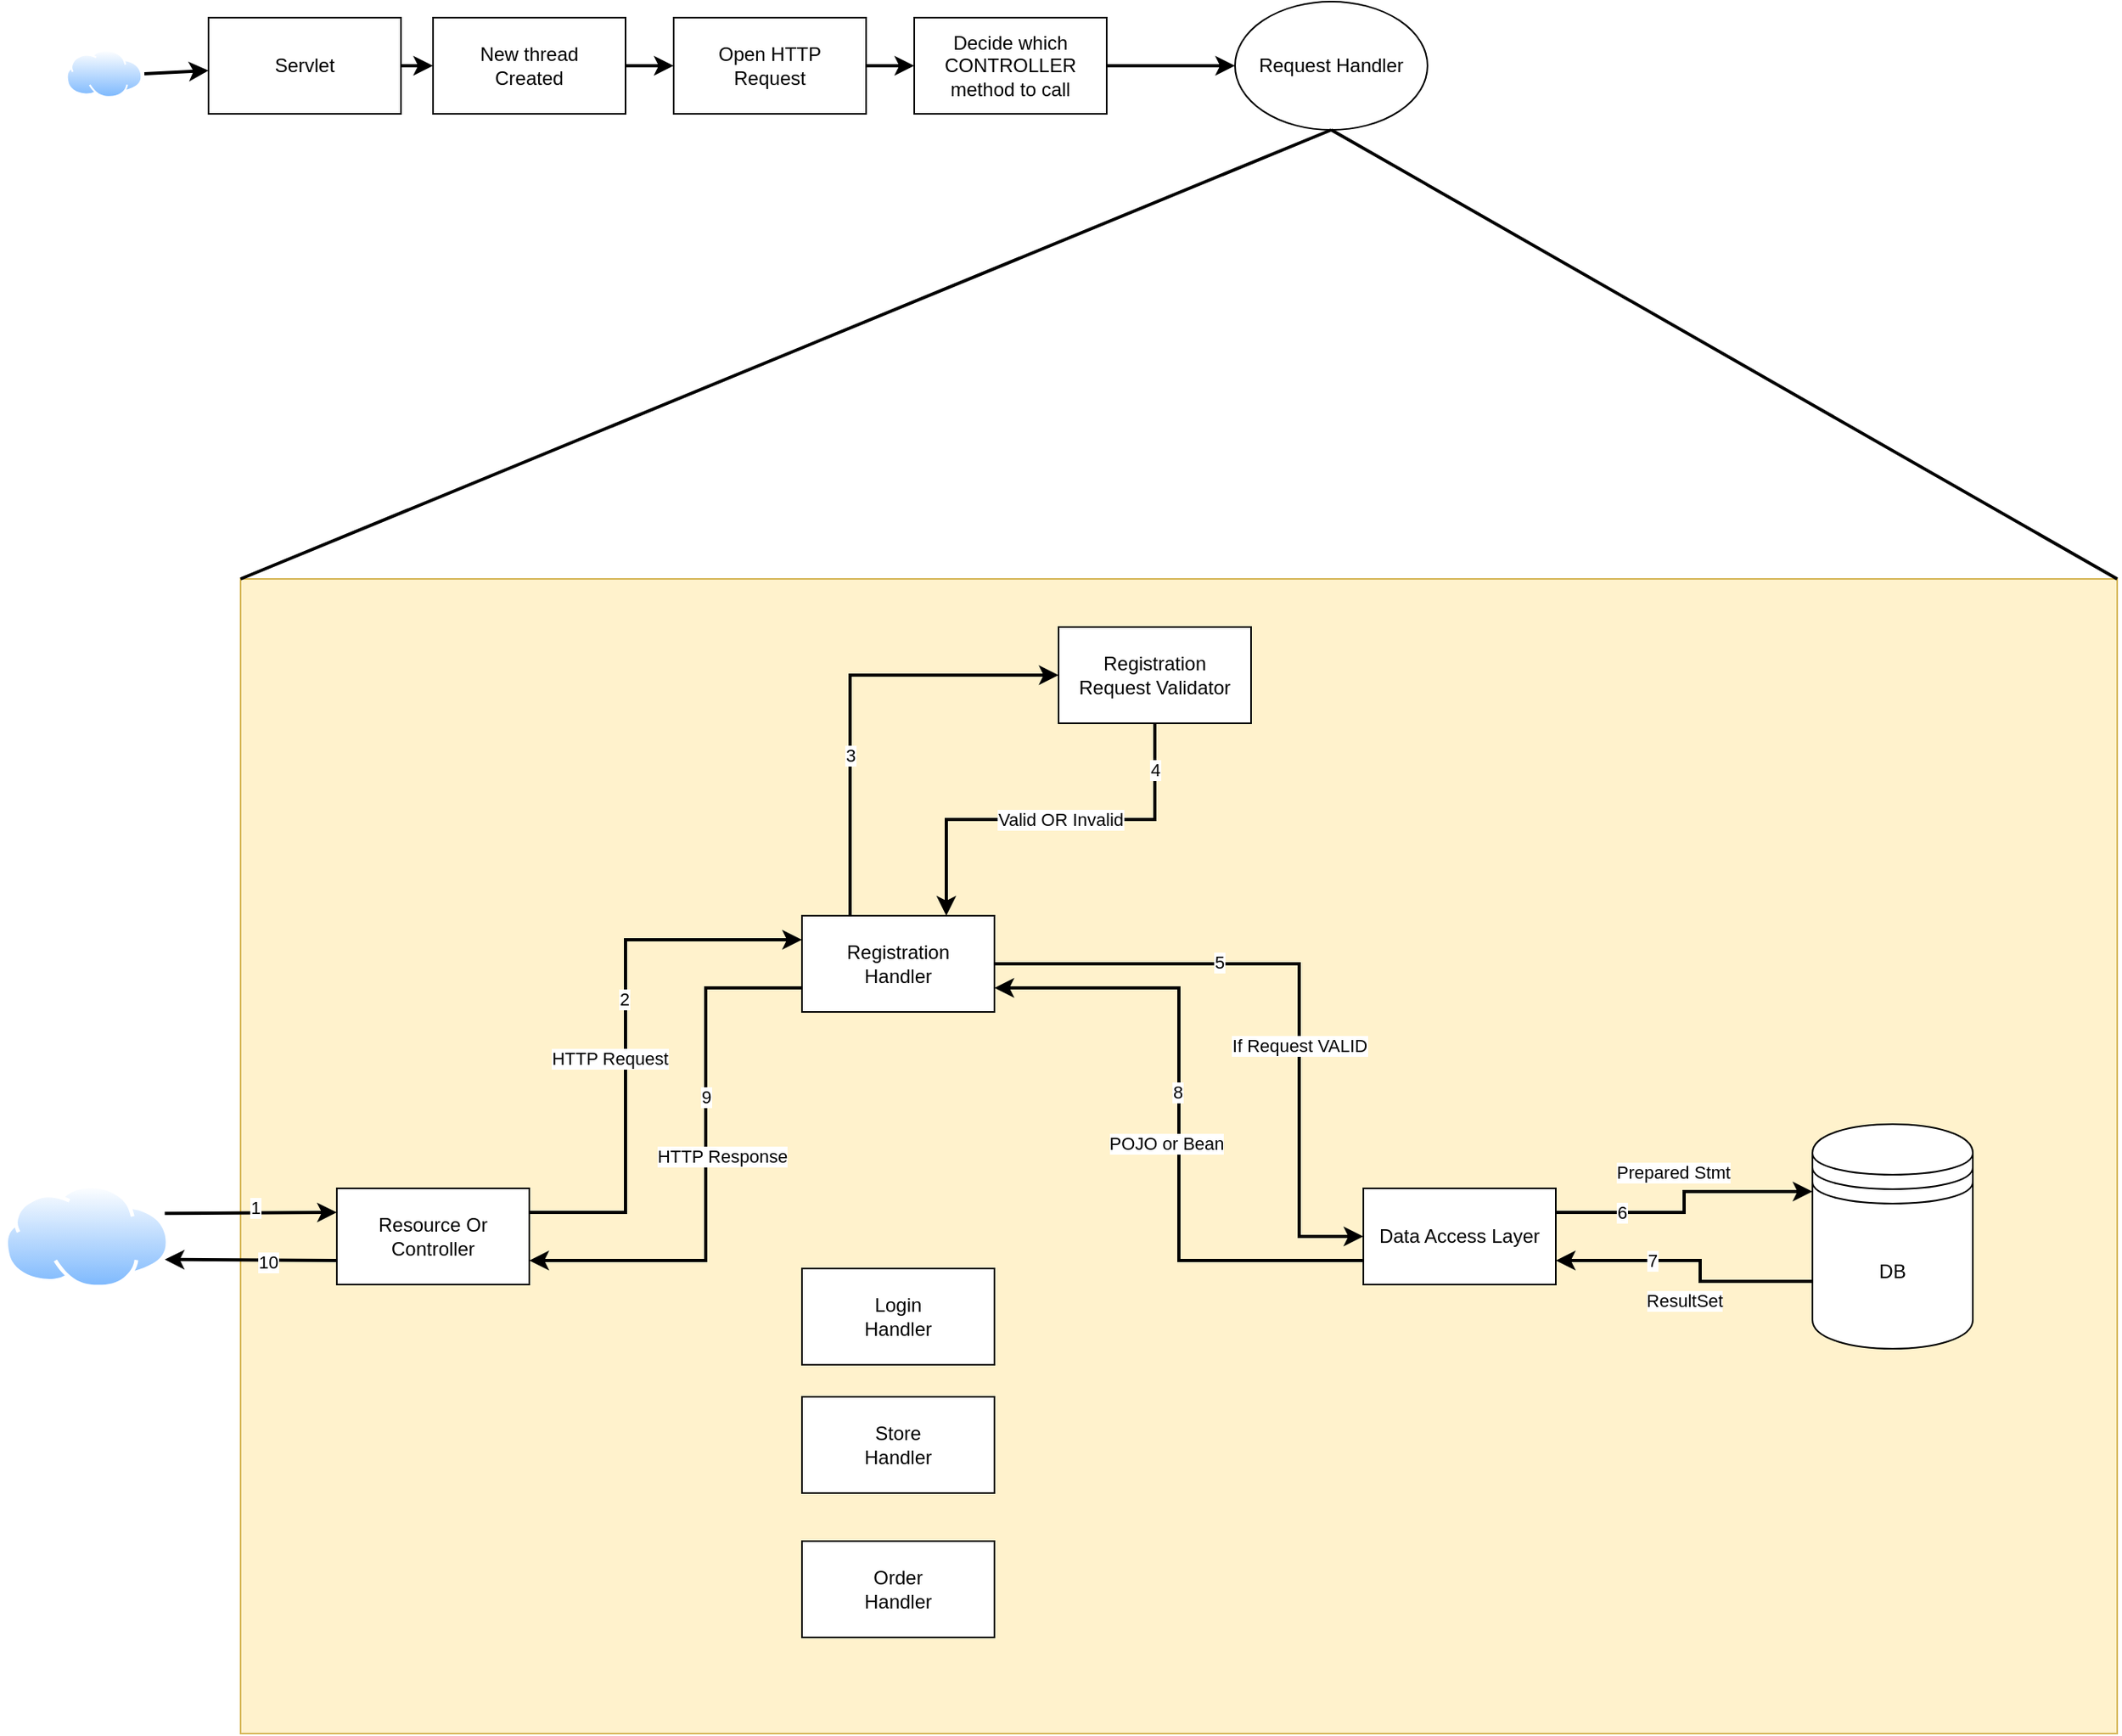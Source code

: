 <mxfile version="19.0.0" type="github">
  <diagram id="fOvkwaYnufU0YdgCZuCn" name="Page-1">
    <mxGraphModel dx="1414" dy="1053" grid="1" gridSize="10" guides="1" tooltips="1" connect="1" arrows="1" fold="1" page="1" pageScale="1" pageWidth="1920" pageHeight="1200" background="#FFFFFF" math="0" shadow="0">
      <root>
        <mxCell id="0" />
        <mxCell id="1" parent="0" />
        <mxCell id="Sc1rqUHGPMf288mBVmfR-71" value="" style="rounded=0;whiteSpace=wrap;html=1;fillColor=#fff2cc;strokeColor=#d6b656;" vertex="1" parent="1">
          <mxGeometry x="170" y="460" width="1170" height="720" as="geometry" />
        </mxCell>
        <mxCell id="Sc1rqUHGPMf288mBVmfR-1" value="Servlet" style="rounded=0;whiteSpace=wrap;html=1;" vertex="1" parent="1">
          <mxGeometry x="150" y="110" width="120" height="60" as="geometry" />
        </mxCell>
        <mxCell id="Sc1rqUHGPMf288mBVmfR-2" value="" style="aspect=fixed;perimeter=ellipsePerimeter;html=1;align=center;shadow=0;dashed=0;spacingTop=3;image;image=img/lib/active_directory/internet_cloud.svg;" vertex="1" parent="1">
          <mxGeometry x="60" y="130" width="50" height="30" as="geometry" />
        </mxCell>
        <mxCell id="Sc1rqUHGPMf288mBVmfR-5" value="New thread &lt;br&gt;Created" style="rounded=0;whiteSpace=wrap;html=1;" vertex="1" parent="1">
          <mxGeometry x="290" y="110" width="120" height="60" as="geometry" />
        </mxCell>
        <mxCell id="Sc1rqUHGPMf288mBVmfR-6" value="Open HTTP &lt;br&gt;Request" style="rounded=0;whiteSpace=wrap;html=1;" vertex="1" parent="1">
          <mxGeometry x="440" y="110" width="120" height="60" as="geometry" />
        </mxCell>
        <mxCell id="Sc1rqUHGPMf288mBVmfR-7" value="Decide which CONTROLLER method to call" style="rounded=0;whiteSpace=wrap;html=1;" vertex="1" parent="1">
          <mxGeometry x="590" y="110" width="120" height="60" as="geometry" />
        </mxCell>
        <mxCell id="Sc1rqUHGPMf288mBVmfR-10" value="Resource Or Controller" style="rounded=0;whiteSpace=wrap;html=1;" vertex="1" parent="1">
          <mxGeometry x="230" y="840" width="120" height="60" as="geometry" />
        </mxCell>
        <mxCell id="Sc1rqUHGPMf288mBVmfR-11" value="Registration &lt;br&gt;Handler" style="rounded=0;whiteSpace=wrap;html=1;" vertex="1" parent="1">
          <mxGeometry x="520" y="670" width="120" height="60" as="geometry" />
        </mxCell>
        <mxCell id="Sc1rqUHGPMf288mBVmfR-12" value="Login&lt;br&gt;Handler" style="rounded=0;whiteSpace=wrap;html=1;" vertex="1" parent="1">
          <mxGeometry x="520" y="890" width="120" height="60" as="geometry" />
        </mxCell>
        <mxCell id="Sc1rqUHGPMf288mBVmfR-13" value="Store&lt;br&gt;Handler" style="rounded=0;whiteSpace=wrap;html=1;" vertex="1" parent="1">
          <mxGeometry x="520" y="970" width="120" height="60" as="geometry" />
        </mxCell>
        <mxCell id="Sc1rqUHGPMf288mBVmfR-15" value="Order&lt;br&gt;Handler" style="rounded=0;whiteSpace=wrap;html=1;" vertex="1" parent="1">
          <mxGeometry x="520" y="1060" width="120" height="60" as="geometry" />
        </mxCell>
        <mxCell id="Sc1rqUHGPMf288mBVmfR-22" value="Data Access Layer" style="rounded=0;whiteSpace=wrap;html=1;" vertex="1" parent="1">
          <mxGeometry x="870" y="840" width="120" height="60" as="geometry" />
        </mxCell>
        <mxCell id="Sc1rqUHGPMf288mBVmfR-24" value="DB" style="shape=datastore;whiteSpace=wrap;html=1;" vertex="1" parent="1">
          <mxGeometry x="1150" y="800" width="100" height="140" as="geometry" />
        </mxCell>
        <mxCell id="Sc1rqUHGPMf288mBVmfR-25" value="" style="endArrow=classic;html=1;rounded=0;exitX=0;exitY=0.75;exitDx=0;exitDy=0;entryX=1;entryY=0.75;entryDx=0;entryDy=0;strokeWidth=2;" edge="1" parent="1" source="Sc1rqUHGPMf288mBVmfR-10" target="Sc1rqUHGPMf288mBVmfR-26">
          <mxGeometry width="50" height="50" relative="1" as="geometry">
            <mxPoint x="248.33" y="682.5" as="sourcePoint" />
            <mxPoint x="360" y="490" as="targetPoint" />
          </mxGeometry>
        </mxCell>
        <mxCell id="Sc1rqUHGPMf288mBVmfR-59" value="10" style="edgeLabel;html=1;align=center;verticalAlign=middle;resizable=0;points=[];" vertex="1" connectable="0" parent="Sc1rqUHGPMf288mBVmfR-25">
          <mxGeometry x="-0.198" y="1" relative="1" as="geometry">
            <mxPoint as="offset" />
          </mxGeometry>
        </mxCell>
        <mxCell id="Sc1rqUHGPMf288mBVmfR-26" value="" style="aspect=fixed;perimeter=ellipsePerimeter;html=1;align=center;shadow=0;dashed=0;spacingTop=3;image;image=img/lib/active_directory/internet_cloud.svg;" vertex="1" parent="1">
          <mxGeometry x="20" y="837.5" width="108.33" height="65" as="geometry" />
        </mxCell>
        <mxCell id="Sc1rqUHGPMf288mBVmfR-28" value="" style="endArrow=classic;html=1;rounded=0;exitX=1;exitY=0.5;exitDx=0;exitDy=0;entryX=0;entryY=0.5;entryDx=0;entryDy=0;edgeStyle=orthogonalEdgeStyle;startArrow=none;startFill=0;strokeWidth=2;" edge="1" parent="1" source="Sc1rqUHGPMf288mBVmfR-11" target="Sc1rqUHGPMf288mBVmfR-22">
          <mxGeometry width="50" height="50" relative="1" as="geometry">
            <mxPoint x="280" y="570" as="sourcePoint" />
            <mxPoint x="330" y="520" as="targetPoint" />
            <Array as="points">
              <mxPoint x="830" y="700" />
              <mxPoint x="830" y="870" />
            </Array>
          </mxGeometry>
        </mxCell>
        <mxCell id="Sc1rqUHGPMf288mBVmfR-34" value="If Request VALID" style="edgeLabel;html=1;align=center;verticalAlign=middle;resizable=0;points=[];" vertex="1" connectable="0" parent="Sc1rqUHGPMf288mBVmfR-28">
          <mxGeometry x="0.052" y="3" relative="1" as="geometry">
            <mxPoint x="-3" y="30" as="offset" />
          </mxGeometry>
        </mxCell>
        <mxCell id="Sc1rqUHGPMf288mBVmfR-55" value="5" style="edgeLabel;html=1;align=center;verticalAlign=middle;resizable=0;points=[];" vertex="1" connectable="0" parent="Sc1rqUHGPMf288mBVmfR-28">
          <mxGeometry x="-0.3" y="1" relative="1" as="geometry">
            <mxPoint as="offset" />
          </mxGeometry>
        </mxCell>
        <mxCell id="Sc1rqUHGPMf288mBVmfR-29" value="" style="endArrow=classic;html=1;rounded=0;exitX=1;exitY=0.25;exitDx=0;exitDy=0;entryX=0;entryY=0.25;entryDx=0;entryDy=0;edgeStyle=orthogonalEdgeStyle;startArrow=none;startFill=0;strokeWidth=2;" edge="1" parent="1" source="Sc1rqUHGPMf288mBVmfR-10" target="Sc1rqUHGPMf288mBVmfR-11">
          <mxGeometry width="50" height="50" relative="1" as="geometry">
            <mxPoint x="290" y="580" as="sourcePoint" />
            <mxPoint x="340" y="530" as="targetPoint" />
            <Array as="points">
              <mxPoint x="410" y="855" />
              <mxPoint x="410" y="685" />
            </Array>
          </mxGeometry>
        </mxCell>
        <mxCell id="Sc1rqUHGPMf288mBVmfR-44" value="HTTP Request" style="edgeLabel;html=1;align=center;verticalAlign=middle;resizable=0;points=[];" vertex="1" connectable="0" parent="Sc1rqUHGPMf288mBVmfR-29">
          <mxGeometry x="-0.175" y="-2" relative="1" as="geometry">
            <mxPoint x="-12" y="-16" as="offset" />
          </mxGeometry>
        </mxCell>
        <mxCell id="Sc1rqUHGPMf288mBVmfR-52" value="2" style="edgeLabel;html=1;align=center;verticalAlign=middle;resizable=0;points=[];" vertex="1" connectable="0" parent="Sc1rqUHGPMf288mBVmfR-29">
          <mxGeometry x="0.135" y="1" relative="1" as="geometry">
            <mxPoint as="offset" />
          </mxGeometry>
        </mxCell>
        <mxCell id="Sc1rqUHGPMf288mBVmfR-30" value="" style="endArrow=classic;html=1;rounded=0;exitX=0.25;exitY=0;exitDx=0;exitDy=0;entryX=0;entryY=0.5;entryDx=0;entryDy=0;edgeStyle=orthogonalEdgeStyle;startArrow=none;startFill=0;strokeWidth=2;" edge="1" parent="1" source="Sc1rqUHGPMf288mBVmfR-11" target="Sc1rqUHGPMf288mBVmfR-47">
          <mxGeometry width="50" height="50" relative="1" as="geometry">
            <mxPoint x="290" y="580" as="sourcePoint" />
            <mxPoint x="657.256" y="555.955" as="targetPoint" />
          </mxGeometry>
        </mxCell>
        <mxCell id="Sc1rqUHGPMf288mBVmfR-53" value="3" style="edgeLabel;html=1;align=center;verticalAlign=middle;resizable=0;points=[];" vertex="1" connectable="0" parent="Sc1rqUHGPMf288mBVmfR-30">
          <mxGeometry x="-0.314" y="-3" relative="1" as="geometry">
            <mxPoint x="-3" y="-4" as="offset" />
          </mxGeometry>
        </mxCell>
        <mxCell id="Sc1rqUHGPMf288mBVmfR-31" value="" style="endArrow=classic;html=1;rounded=0;entryX=0.75;entryY=0;entryDx=0;entryDy=0;exitX=0.5;exitY=1;exitDx=0;exitDy=0;edgeStyle=orthogonalEdgeStyle;startArrow=none;startFill=0;strokeWidth=2;" edge="1" parent="1" source="Sc1rqUHGPMf288mBVmfR-47" target="Sc1rqUHGPMf288mBVmfR-11">
          <mxGeometry width="50" height="50" relative="1" as="geometry">
            <mxPoint x="685" y="580" as="sourcePoint" />
            <mxPoint x="340" y="530" as="targetPoint" />
          </mxGeometry>
        </mxCell>
        <mxCell id="Sc1rqUHGPMf288mBVmfR-33" value="Valid OR Invalid" style="edgeLabel;html=1;align=center;verticalAlign=middle;resizable=0;points=[];" vertex="1" connectable="0" parent="Sc1rqUHGPMf288mBVmfR-31">
          <mxGeometry x="-0.091" relative="1" as="geometry">
            <mxPoint x="-6" as="offset" />
          </mxGeometry>
        </mxCell>
        <mxCell id="Sc1rqUHGPMf288mBVmfR-54" value="4" style="edgeLabel;html=1;align=center;verticalAlign=middle;resizable=0;points=[];" vertex="1" connectable="0" parent="Sc1rqUHGPMf288mBVmfR-31">
          <mxGeometry x="-0.768" relative="1" as="geometry">
            <mxPoint as="offset" />
          </mxGeometry>
        </mxCell>
        <mxCell id="Sc1rqUHGPMf288mBVmfR-35" value="" style="endArrow=classic;html=1;rounded=0;exitX=1;exitY=0.25;exitDx=0;exitDy=0;entryX=0;entryY=0.3;entryDx=0;entryDy=0;edgeStyle=orthogonalEdgeStyle;startArrow=none;startFill=0;strokeWidth=2;" edge="1" parent="1" source="Sc1rqUHGPMf288mBVmfR-22" target="Sc1rqUHGPMf288mBVmfR-24">
          <mxGeometry width="50" height="50" relative="1" as="geometry">
            <mxPoint x="200" y="710" as="sourcePoint" />
            <mxPoint x="250" y="710" as="targetPoint" />
          </mxGeometry>
        </mxCell>
        <mxCell id="Sc1rqUHGPMf288mBVmfR-40" value="Prepared Stmt" style="edgeLabel;html=1;align=center;verticalAlign=middle;resizable=0;points=[];" vertex="1" connectable="0" parent="Sc1rqUHGPMf288mBVmfR-35">
          <mxGeometry x="-0.162" y="3" relative="1" as="geometry">
            <mxPoint y="-22" as="offset" />
          </mxGeometry>
        </mxCell>
        <mxCell id="Sc1rqUHGPMf288mBVmfR-56" value="6" style="edgeLabel;html=1;align=center;verticalAlign=middle;resizable=0;points=[];" vertex="1" connectable="0" parent="Sc1rqUHGPMf288mBVmfR-35">
          <mxGeometry x="-0.526" relative="1" as="geometry">
            <mxPoint as="offset" />
          </mxGeometry>
        </mxCell>
        <mxCell id="Sc1rqUHGPMf288mBVmfR-37" value="7" style="endArrow=classic;html=1;rounded=0;exitX=0;exitY=0.7;exitDx=0;exitDy=0;entryX=1;entryY=0.75;entryDx=0;entryDy=0;edgeStyle=orthogonalEdgeStyle;startArrow=none;startFill=0;strokeWidth=2;" edge="1" parent="1" source="Sc1rqUHGPMf288mBVmfR-24" target="Sc1rqUHGPMf288mBVmfR-22">
          <mxGeometry x="0.306" width="50" height="50" relative="1" as="geometry">
            <mxPoint x="870" y="1000" as="sourcePoint" />
            <mxPoint x="920" y="950" as="targetPoint" />
            <Array as="points">
              <mxPoint x="1080" y="898" />
              <mxPoint x="1080" y="885" />
            </Array>
            <mxPoint as="offset" />
          </mxGeometry>
        </mxCell>
        <mxCell id="Sc1rqUHGPMf288mBVmfR-42" value="ResultSet" style="edgeLabel;html=1;align=center;verticalAlign=middle;resizable=0;points=[];" vertex="1" connectable="0" parent="Sc1rqUHGPMf288mBVmfR-37">
          <mxGeometry x="0.052" y="-1" relative="1" as="geometry">
            <mxPoint x="-2" y="26" as="offset" />
          </mxGeometry>
        </mxCell>
        <mxCell id="Sc1rqUHGPMf288mBVmfR-38" value="" style="endArrow=classic;html=1;rounded=0;exitX=0;exitY=0.75;exitDx=0;exitDy=0;entryX=1;entryY=0.75;entryDx=0;entryDy=0;edgeStyle=orthogonalEdgeStyle;startArrow=none;startFill=0;strokeWidth=2;" edge="1" parent="1" source="Sc1rqUHGPMf288mBVmfR-22" target="Sc1rqUHGPMf288mBVmfR-11">
          <mxGeometry width="50" height="50" relative="1" as="geometry">
            <mxPoint x="1110" y="738" as="sourcePoint" />
            <mxPoint x="990" y="725" as="targetPoint" />
          </mxGeometry>
        </mxCell>
        <mxCell id="Sc1rqUHGPMf288mBVmfR-43" value="POJO or Bean" style="edgeLabel;html=1;align=center;verticalAlign=middle;resizable=0;points=[];" vertex="1" connectable="0" parent="Sc1rqUHGPMf288mBVmfR-38">
          <mxGeometry x="0.064" relative="1" as="geometry">
            <mxPoint x="-8" y="25" as="offset" />
          </mxGeometry>
        </mxCell>
        <mxCell id="Sc1rqUHGPMf288mBVmfR-57" value="8" style="edgeLabel;html=1;align=center;verticalAlign=middle;resizable=0;points=[];" vertex="1" connectable="0" parent="Sc1rqUHGPMf288mBVmfR-38">
          <mxGeometry x="0.1" y="1" relative="1" as="geometry">
            <mxPoint as="offset" />
          </mxGeometry>
        </mxCell>
        <mxCell id="Sc1rqUHGPMf288mBVmfR-39" value="HTTP Response" style="endArrow=classic;html=1;rounded=0;exitX=0;exitY=0.75;exitDx=0;exitDy=0;entryX=1;entryY=0.75;entryDx=0;entryDy=0;edgeStyle=orthogonalEdgeStyle;startArrow=none;startFill=0;strokeWidth=2;" edge="1" parent="1" source="Sc1rqUHGPMf288mBVmfR-11" target="Sc1rqUHGPMf288mBVmfR-10">
          <mxGeometry x="-0.029" y="10" width="50" height="50" relative="1" as="geometry">
            <mxPoint x="870" y="725" as="sourcePoint" />
            <mxPoint x="650" y="725" as="targetPoint" />
            <Array as="points">
              <mxPoint x="460" y="715" />
              <mxPoint x="460" y="885" />
            </Array>
            <mxPoint as="offset" />
          </mxGeometry>
        </mxCell>
        <mxCell id="Sc1rqUHGPMf288mBVmfR-58" value="9" style="edgeLabel;html=1;align=center;verticalAlign=middle;resizable=0;points=[];" vertex="1" connectable="0" parent="Sc1rqUHGPMf288mBVmfR-39">
          <mxGeometry x="-0.247" relative="1" as="geometry">
            <mxPoint as="offset" />
          </mxGeometry>
        </mxCell>
        <mxCell id="Sc1rqUHGPMf288mBVmfR-46" value="" style="endArrow=classic;html=1;rounded=0;exitX=1;exitY=0.25;exitDx=0;exitDy=0;entryX=0;entryY=0.25;entryDx=0;entryDy=0;strokeWidth=2;" edge="1" parent="1" source="Sc1rqUHGPMf288mBVmfR-26" target="Sc1rqUHGPMf288mBVmfR-10">
          <mxGeometry width="50" height="50" relative="1" as="geometry">
            <mxPoint x="190" y="610" as="sourcePoint" />
            <mxPoint x="240" y="560" as="targetPoint" />
          </mxGeometry>
        </mxCell>
        <mxCell id="Sc1rqUHGPMf288mBVmfR-51" value="1" style="edgeLabel;html=1;align=center;verticalAlign=middle;resizable=0;points=[];" vertex="1" connectable="0" parent="Sc1rqUHGPMf288mBVmfR-46">
          <mxGeometry x="0.05" y="4" relative="1" as="geometry">
            <mxPoint as="offset" />
          </mxGeometry>
        </mxCell>
        <mxCell id="Sc1rqUHGPMf288mBVmfR-47" value="&lt;span style=&quot;&quot;&gt;Registration&lt;/span&gt;&lt;br style=&quot;&quot;&gt;&lt;span style=&quot;&quot;&gt;Request Validator&lt;/span&gt;" style="rounded=0;whiteSpace=wrap;html=1;" vertex="1" parent="1">
          <mxGeometry x="680" y="490" width="120" height="60" as="geometry" />
        </mxCell>
        <mxCell id="Sc1rqUHGPMf288mBVmfR-63" value="Request Handler" style="ellipse;whiteSpace=wrap;html=1;" vertex="1" parent="1">
          <mxGeometry x="790" y="100" width="120" height="80" as="geometry" />
        </mxCell>
        <mxCell id="Sc1rqUHGPMf288mBVmfR-64" value="" style="endArrow=classic;html=1;rounded=0;strokeWidth=2;exitX=1;exitY=0.5;exitDx=0;exitDy=0;" edge="1" parent="1" source="Sc1rqUHGPMf288mBVmfR-2" target="Sc1rqUHGPMf288mBVmfR-1">
          <mxGeometry width="50" height="50" relative="1" as="geometry">
            <mxPoint x="160" y="390" as="sourcePoint" />
            <mxPoint x="210" y="340" as="targetPoint" />
          </mxGeometry>
        </mxCell>
        <mxCell id="Sc1rqUHGPMf288mBVmfR-65" value="" style="endArrow=classic;html=1;rounded=0;strokeWidth=2;exitX=1;exitY=0.5;exitDx=0;exitDy=0;entryX=0;entryY=0.5;entryDx=0;entryDy=0;" edge="1" parent="1" source="Sc1rqUHGPMf288mBVmfR-1" target="Sc1rqUHGPMf288mBVmfR-5">
          <mxGeometry width="50" height="50" relative="1" as="geometry">
            <mxPoint x="120" y="155" as="sourcePoint" />
            <mxPoint x="160" y="153" as="targetPoint" />
          </mxGeometry>
        </mxCell>
        <mxCell id="Sc1rqUHGPMf288mBVmfR-66" value="" style="endArrow=classic;html=1;rounded=0;strokeWidth=2;exitX=1;exitY=0.5;exitDx=0;exitDy=0;entryX=0;entryY=0.5;entryDx=0;entryDy=0;" edge="1" parent="1" source="Sc1rqUHGPMf288mBVmfR-5" target="Sc1rqUHGPMf288mBVmfR-6">
          <mxGeometry width="50" height="50" relative="1" as="geometry">
            <mxPoint x="130" y="165" as="sourcePoint" />
            <mxPoint x="170" y="163" as="targetPoint" />
          </mxGeometry>
        </mxCell>
        <mxCell id="Sc1rqUHGPMf288mBVmfR-67" value="" style="endArrow=classic;html=1;rounded=0;strokeWidth=2;exitX=1;exitY=0.5;exitDx=0;exitDy=0;entryX=0;entryY=0.5;entryDx=0;entryDy=0;" edge="1" parent="1" source="Sc1rqUHGPMf288mBVmfR-6" target="Sc1rqUHGPMf288mBVmfR-7">
          <mxGeometry width="50" height="50" relative="1" as="geometry">
            <mxPoint x="140" y="175" as="sourcePoint" />
            <mxPoint x="180" y="173" as="targetPoint" />
          </mxGeometry>
        </mxCell>
        <mxCell id="Sc1rqUHGPMf288mBVmfR-69" value="" style="endArrow=classic;html=1;rounded=0;strokeWidth=2;exitX=1;exitY=0.5;exitDx=0;exitDy=0;" edge="1" parent="1" source="Sc1rqUHGPMf288mBVmfR-7" target="Sc1rqUHGPMf288mBVmfR-63">
          <mxGeometry width="50" height="50" relative="1" as="geometry">
            <mxPoint x="150" y="185" as="sourcePoint" />
            <mxPoint x="190" y="183" as="targetPoint" />
          </mxGeometry>
        </mxCell>
        <mxCell id="Sc1rqUHGPMf288mBVmfR-72" value="" style="endArrow=none;html=1;rounded=0;strokeWidth=2;exitX=0;exitY=0;exitDx=0;exitDy=0;entryX=0.5;entryY=1;entryDx=0;entryDy=0;" edge="1" parent="1" source="Sc1rqUHGPMf288mBVmfR-71" target="Sc1rqUHGPMf288mBVmfR-63">
          <mxGeometry width="50" height="50" relative="1" as="geometry">
            <mxPoint x="930" y="430" as="sourcePoint" />
            <mxPoint x="1080" y="350" as="targetPoint" />
          </mxGeometry>
        </mxCell>
        <mxCell id="Sc1rqUHGPMf288mBVmfR-73" value="" style="endArrow=none;html=1;rounded=0;strokeWidth=2;entryX=0.5;entryY=1;entryDx=0;entryDy=0;exitX=1;exitY=0;exitDx=0;exitDy=0;" edge="1" parent="1" source="Sc1rqUHGPMf288mBVmfR-71" target="Sc1rqUHGPMf288mBVmfR-63">
          <mxGeometry width="50" height="50" relative="1" as="geometry">
            <mxPoint x="670" y="730" as="sourcePoint" />
            <mxPoint x="720" y="680" as="targetPoint" />
          </mxGeometry>
        </mxCell>
      </root>
    </mxGraphModel>
  </diagram>
</mxfile>
